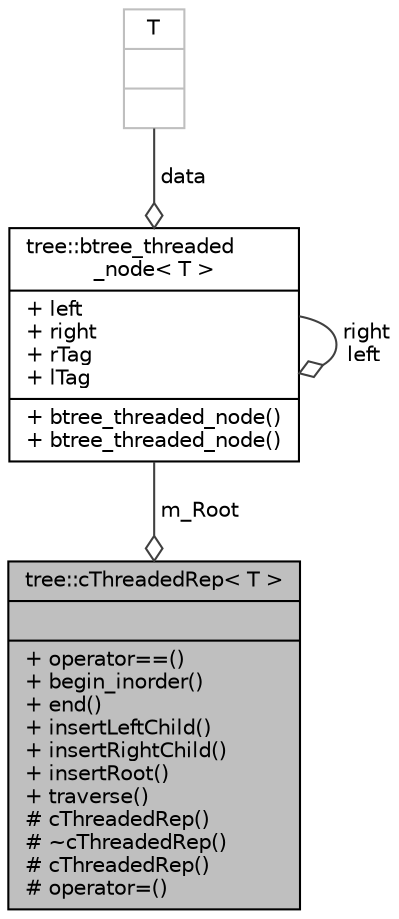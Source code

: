 digraph G
{
  edge [fontname="Helvetica",fontsize="10",labelfontname="Helvetica",labelfontsize="10"];
  node [fontname="Helvetica",fontsize="10",shape=record];
  Node1 [label="{tree::cThreadedRep\< T \>\n||+ operator==()\l+ begin_inorder()\l+ end()\l+ insertLeftChild()\l+ insertRightChild()\l+ insertRoot()\l+ traverse()\l# cThreadedRep()\l# ~cThreadedRep()\l# cThreadedRep()\l# operator=()\l}",height=0.2,width=0.4,color="black", fillcolor="grey75", style="filled" fontcolor="black"];
  Node2 -> Node1 [color="grey25",fontsize="10",style="solid",label=" m_Root" ,arrowhead="odiamond",fontname="Helvetica"];
  Node2 [label="{tree::btree_threaded\l_node\< T \>\n|+ left\l+ right\l+ rTag\l+ lTag\l|+ btree_threaded_node()\l+ btree_threaded_node()\l}",height=0.2,width=0.4,color="black", fillcolor="white", style="filled",URL="$structtree_1_1btree__threaded__node.html"];
  Node2 -> Node2 [color="grey25",fontsize="10",style="solid",label=" right\nleft" ,arrowhead="odiamond",fontname="Helvetica"];
  Node3 -> Node2 [color="grey25",fontsize="10",style="solid",label=" data" ,arrowhead="odiamond",fontname="Helvetica"];
  Node3 [label="{T\n||}",height=0.2,width=0.4,color="grey75", fillcolor="white", style="filled"];
}
